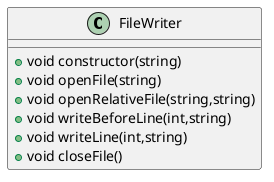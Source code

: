 @startuml
class FileWriter{
   + void constructor(string)
   + void openFile(string)
   + void openRelativeFile(string,string)
   + void writeBeforeLine(int,string)
   + void writeLine(int,string)
   + void closeFile()
}
@enduml
